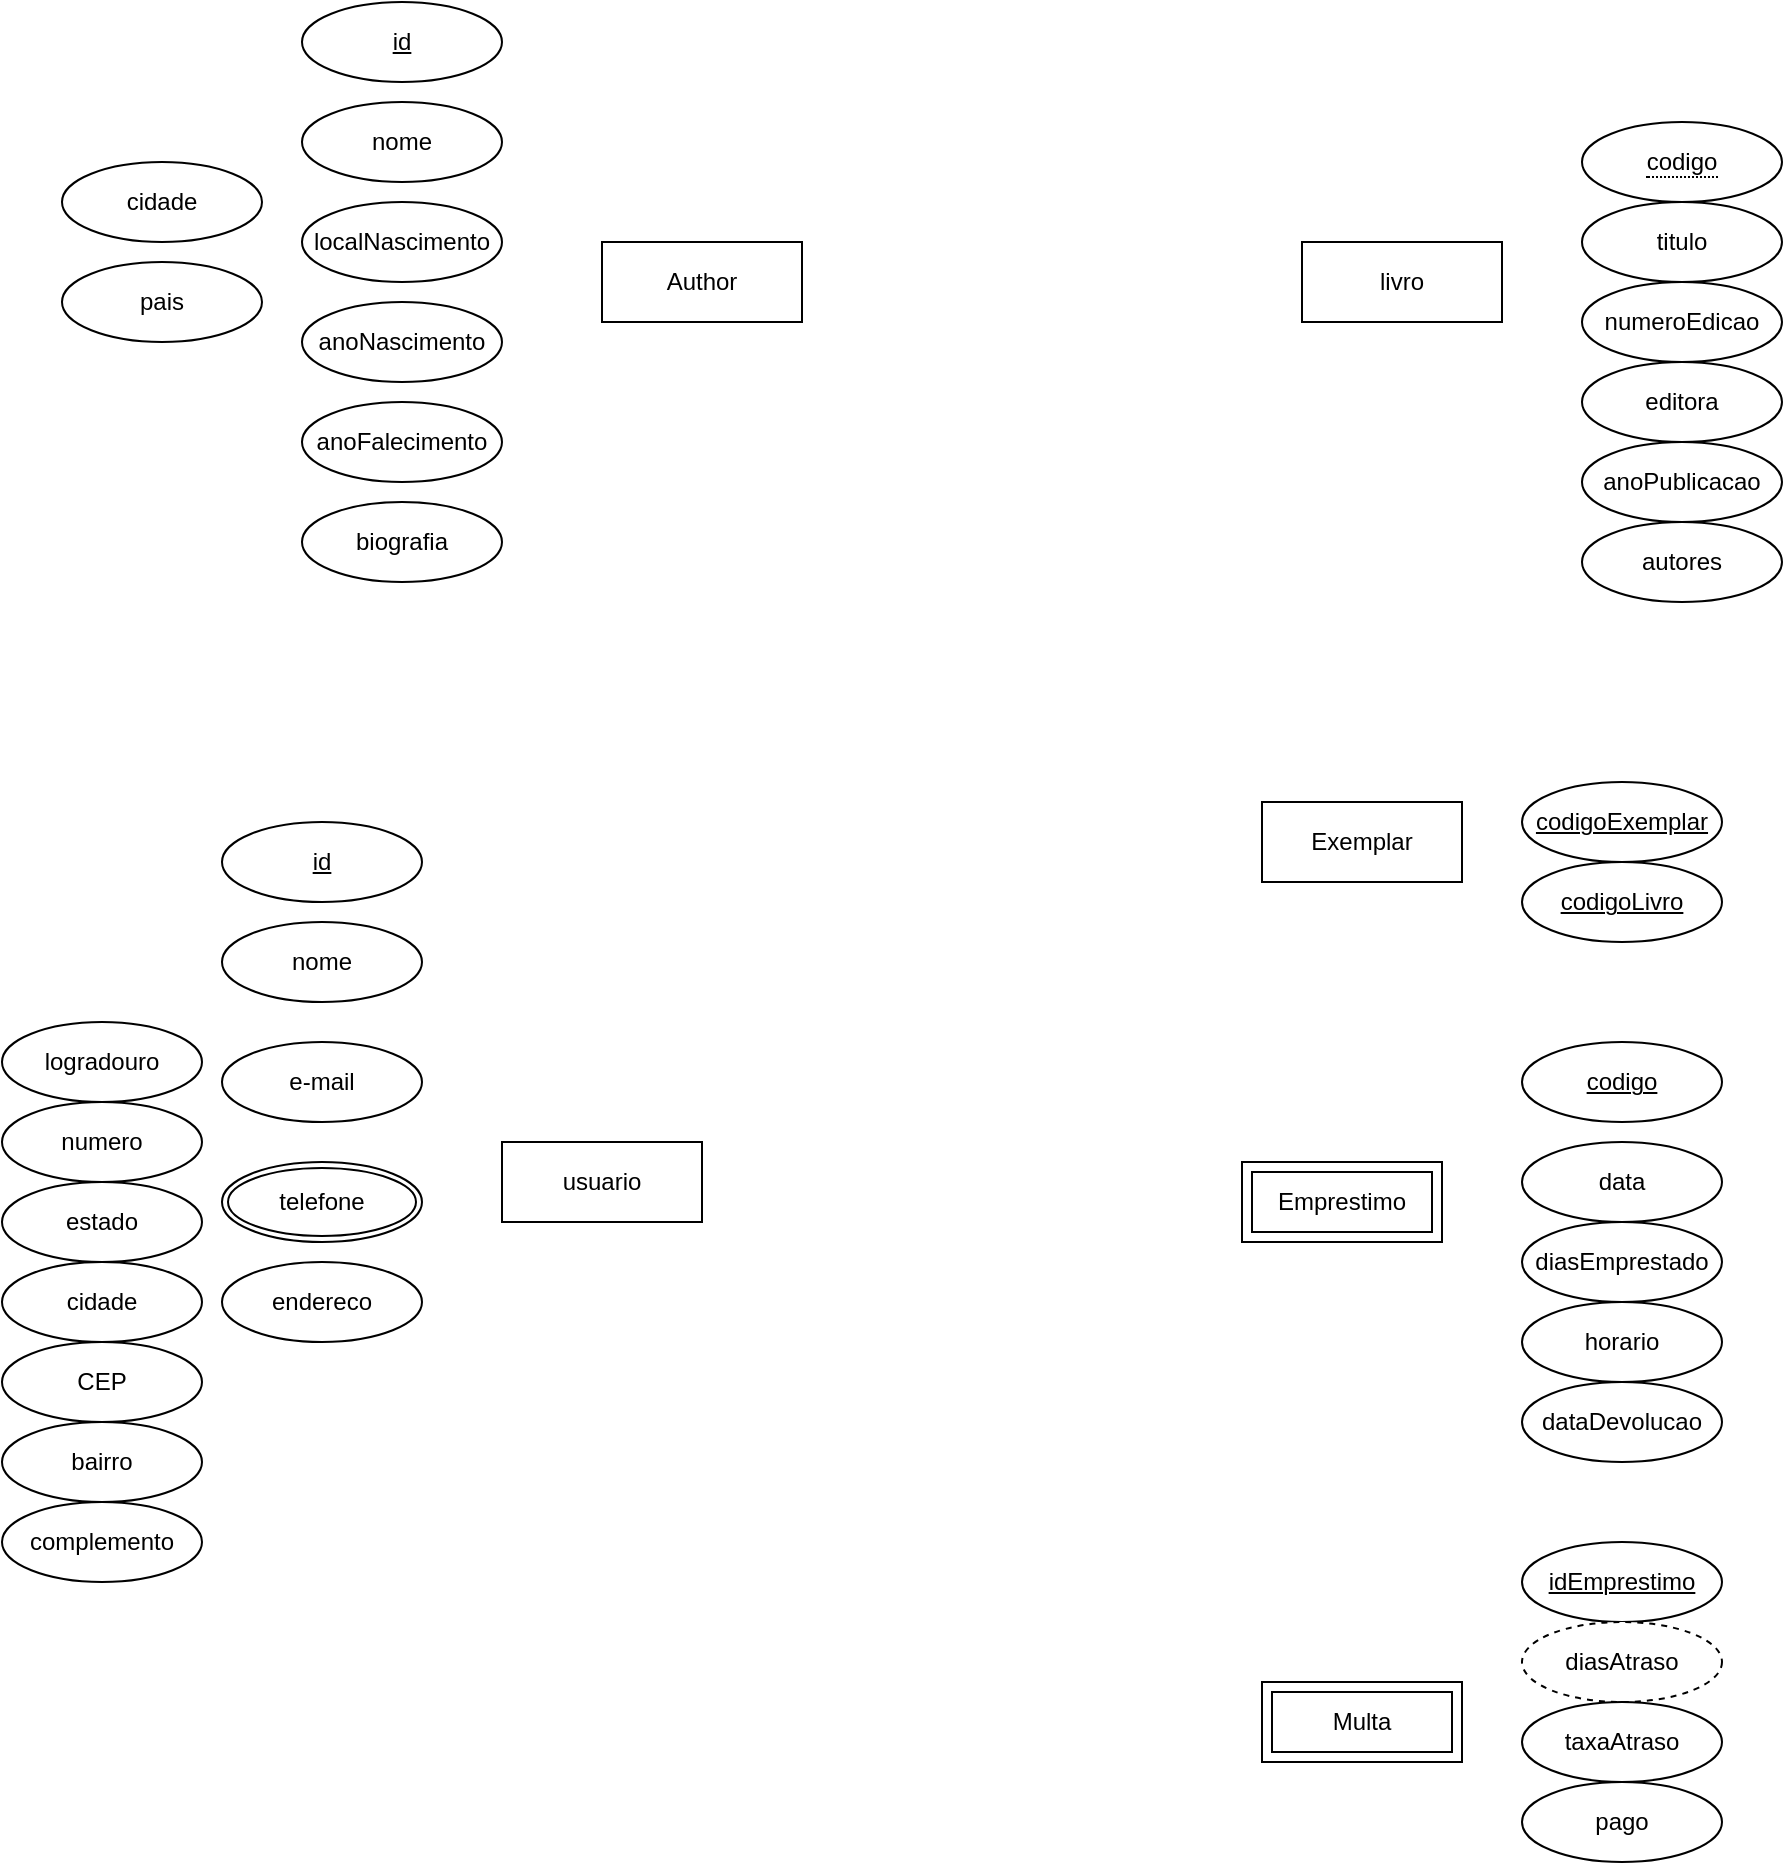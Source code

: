 <mxfile version="14.9.6" type="device"><diagram id="MHkU9fgcG_jjzwRfzNsh" name="Page-1"><mxGraphModel dx="1641" dy="851" grid="1" gridSize="10" guides="1" tooltips="1" connect="1" arrows="1" fold="1" page="1" pageScale="1" pageWidth="850" pageHeight="1100" math="0" shadow="0"><root><mxCell id="0"/><mxCell id="1" parent="0"/><mxCell id="HRNUDSs8KzSG2ins1wVb-1" value="Author" style="whiteSpace=wrap;html=1;align=center;" vertex="1" parent="1"><mxGeometry x="210" y="130" width="100" height="40" as="geometry"/></mxCell><mxCell id="HRNUDSs8KzSG2ins1wVb-2" value="nome" style="ellipse;whiteSpace=wrap;html=1;align=center;" vertex="1" parent="1"><mxGeometry x="60" y="60" width="100" height="40" as="geometry"/></mxCell><mxCell id="HRNUDSs8KzSG2ins1wVb-3" value="anoNascimento" style="ellipse;whiteSpace=wrap;html=1;align=center;" vertex="1" parent="1"><mxGeometry x="60" y="160" width="100" height="40" as="geometry"/></mxCell><mxCell id="HRNUDSs8KzSG2ins1wVb-4" value="anoFalecimento" style="ellipse;whiteSpace=wrap;html=1;align=center;" vertex="1" parent="1"><mxGeometry x="60" y="210" width="100" height="40" as="geometry"/></mxCell><mxCell id="HRNUDSs8KzSG2ins1wVb-5" value="id" style="ellipse;whiteSpace=wrap;html=1;align=center;fontStyle=4;" vertex="1" parent="1"><mxGeometry x="60" y="10" width="100" height="40" as="geometry"/></mxCell><mxCell id="HRNUDSs8KzSG2ins1wVb-6" value="localNascimento" style="ellipse;whiteSpace=wrap;html=1;align=center;" vertex="1" parent="1"><mxGeometry x="60" y="110" width="100" height="40" as="geometry"/></mxCell><mxCell id="HRNUDSs8KzSG2ins1wVb-7" value="cidade" style="ellipse;whiteSpace=wrap;html=1;align=center;" vertex="1" parent="1"><mxGeometry x="-60" y="90" width="100" height="40" as="geometry"/></mxCell><mxCell id="HRNUDSs8KzSG2ins1wVb-8" value="pais" style="ellipse;whiteSpace=wrap;html=1;align=center;" vertex="1" parent="1"><mxGeometry x="-60" y="140" width="100" height="40" as="geometry"/></mxCell><mxCell id="HRNUDSs8KzSG2ins1wVb-9" value="biografia" style="ellipse;whiteSpace=wrap;html=1;align=center;" vertex="1" parent="1"><mxGeometry x="60" y="260" width="100" height="40" as="geometry"/></mxCell><mxCell id="HRNUDSs8KzSG2ins1wVb-10" value="livro" style="whiteSpace=wrap;html=1;align=center;" vertex="1" parent="1"><mxGeometry x="560" y="130" width="100" height="40" as="geometry"/></mxCell><mxCell id="HRNUDSs8KzSG2ins1wVb-11" value="&lt;span style=&quot;border-bottom: 1px dotted&quot;&gt;codigo&lt;/span&gt;" style="ellipse;whiteSpace=wrap;html=1;align=center;" vertex="1" parent="1"><mxGeometry x="700" y="70" width="100" height="40" as="geometry"/></mxCell><mxCell id="HRNUDSs8KzSG2ins1wVb-12" value="titulo" style="ellipse;whiteSpace=wrap;html=1;align=center;" vertex="1" parent="1"><mxGeometry x="700" y="110" width="100" height="40" as="geometry"/></mxCell><mxCell id="HRNUDSs8KzSG2ins1wVb-13" value="numeroEdicao" style="ellipse;whiteSpace=wrap;html=1;align=center;" vertex="1" parent="1"><mxGeometry x="700" y="150" width="100" height="40" as="geometry"/></mxCell><mxCell id="HRNUDSs8KzSG2ins1wVb-14" value="editora" style="ellipse;whiteSpace=wrap;html=1;align=center;" vertex="1" parent="1"><mxGeometry x="700" y="190" width="100" height="40" as="geometry"/></mxCell><mxCell id="HRNUDSs8KzSG2ins1wVb-15" value="anoPublicacao" style="ellipse;whiteSpace=wrap;html=1;align=center;" vertex="1" parent="1"><mxGeometry x="700" y="230" width="100" height="40" as="geometry"/></mxCell><mxCell id="HRNUDSs8KzSG2ins1wVb-17" value="autores" style="ellipse;whiteSpace=wrap;html=1;align=center;" vertex="1" parent="1"><mxGeometry x="700" y="270" width="100" height="40" as="geometry"/></mxCell><mxCell id="HRNUDSs8KzSG2ins1wVb-18" value="Exemplar" style="whiteSpace=wrap;html=1;align=center;" vertex="1" parent="1"><mxGeometry x="540" y="410" width="100" height="40" as="geometry"/></mxCell><mxCell id="HRNUDSs8KzSG2ins1wVb-20" value="codigoExemplar" style="ellipse;whiteSpace=wrap;html=1;align=center;fontStyle=4;" vertex="1" parent="1"><mxGeometry x="670" y="400" width="100" height="40" as="geometry"/></mxCell><mxCell id="HRNUDSs8KzSG2ins1wVb-21" value="codigoLivro" style="ellipse;whiteSpace=wrap;html=1;align=center;fontStyle=4;" vertex="1" parent="1"><mxGeometry x="670" y="440" width="100" height="40" as="geometry"/></mxCell><mxCell id="HRNUDSs8KzSG2ins1wVb-22" value="usuario" style="whiteSpace=wrap;html=1;align=center;" vertex="1" parent="1"><mxGeometry x="160" y="580" width="100" height="40" as="geometry"/></mxCell><mxCell id="HRNUDSs8KzSG2ins1wVb-23" value="id" style="ellipse;whiteSpace=wrap;html=1;align=center;fontStyle=4;" vertex="1" parent="1"><mxGeometry x="20" y="420" width="100" height="40" as="geometry"/></mxCell><mxCell id="HRNUDSs8KzSG2ins1wVb-24" value="nome" style="ellipse;whiteSpace=wrap;html=1;align=center;" vertex="1" parent="1"><mxGeometry x="20" y="470" width="100" height="40" as="geometry"/></mxCell><mxCell id="HRNUDSs8KzSG2ins1wVb-25" value="endereco" style="ellipse;whiteSpace=wrap;html=1;align=center;" vertex="1" parent="1"><mxGeometry x="20" y="640" width="100" height="40" as="geometry"/></mxCell><mxCell id="HRNUDSs8KzSG2ins1wVb-26" value="e-mail" style="ellipse;whiteSpace=wrap;html=1;align=center;" vertex="1" parent="1"><mxGeometry x="20" y="530" width="100" height="40" as="geometry"/></mxCell><mxCell id="HRNUDSs8KzSG2ins1wVb-27" value="logradouro" style="ellipse;whiteSpace=wrap;html=1;align=center;" vertex="1" parent="1"><mxGeometry x="-90" y="520" width="100" height="40" as="geometry"/></mxCell><mxCell id="HRNUDSs8KzSG2ins1wVb-28" value="telefone" style="ellipse;shape=doubleEllipse;margin=3;whiteSpace=wrap;html=1;align=center;" vertex="1" parent="1"><mxGeometry x="20" y="590" width="100" height="40" as="geometry"/></mxCell><mxCell id="HRNUDSs8KzSG2ins1wVb-29" value="numero" style="ellipse;whiteSpace=wrap;html=1;align=center;" vertex="1" parent="1"><mxGeometry x="-90" y="560" width="100" height="40" as="geometry"/></mxCell><mxCell id="HRNUDSs8KzSG2ins1wVb-30" value="complemento" style="ellipse;whiteSpace=wrap;html=1;align=center;" vertex="1" parent="1"><mxGeometry x="-90" y="760" width="100" height="40" as="geometry"/></mxCell><mxCell id="HRNUDSs8KzSG2ins1wVb-31" value="bairro" style="ellipse;whiteSpace=wrap;html=1;align=center;" vertex="1" parent="1"><mxGeometry x="-90" y="720" width="100" height="40" as="geometry"/></mxCell><mxCell id="HRNUDSs8KzSG2ins1wVb-32" value="CEP" style="ellipse;whiteSpace=wrap;html=1;align=center;" vertex="1" parent="1"><mxGeometry x="-90" y="680" width="100" height="40" as="geometry"/></mxCell><mxCell id="HRNUDSs8KzSG2ins1wVb-33" value="cidade" style="ellipse;whiteSpace=wrap;html=1;align=center;" vertex="1" parent="1"><mxGeometry x="-90" y="640" width="100" height="40" as="geometry"/></mxCell><mxCell id="HRNUDSs8KzSG2ins1wVb-34" value="estado" style="ellipse;whiteSpace=wrap;html=1;align=center;" vertex="1" parent="1"><mxGeometry x="-90" y="600" width="100" height="40" as="geometry"/></mxCell><mxCell id="HRNUDSs8KzSG2ins1wVb-41" value="codigo" style="ellipse;whiteSpace=wrap;html=1;align=center;fontStyle=4;" vertex="1" parent="1"><mxGeometry x="670" y="530" width="100" height="40" as="geometry"/></mxCell><mxCell id="HRNUDSs8KzSG2ins1wVb-42" value="data" style="ellipse;whiteSpace=wrap;html=1;align=center;" vertex="1" parent="1"><mxGeometry x="670" y="580" width="100" height="40" as="geometry"/></mxCell><mxCell id="HRNUDSs8KzSG2ins1wVb-43" value="horario" style="ellipse;whiteSpace=wrap;html=1;align=center;" vertex="1" parent="1"><mxGeometry x="670" y="660" width="100" height="40" as="geometry"/></mxCell><mxCell id="HRNUDSs8KzSG2ins1wVb-44" value="diasEmprestado" style="ellipse;whiteSpace=wrap;html=1;align=center;" vertex="1" parent="1"><mxGeometry x="670" y="620" width="100" height="40" as="geometry"/></mxCell><mxCell id="HRNUDSs8KzSG2ins1wVb-46" value="dataDevolucao" style="ellipse;whiteSpace=wrap;html=1;align=center;" vertex="1" parent="1"><mxGeometry x="670" y="700" width="100" height="40" as="geometry"/></mxCell><mxCell id="HRNUDSs8KzSG2ins1wVb-47" value="Multa" style="shape=ext;margin=3;double=1;whiteSpace=wrap;html=1;align=center;" vertex="1" parent="1"><mxGeometry x="540" y="850" width="100" height="40" as="geometry"/></mxCell><mxCell id="HRNUDSs8KzSG2ins1wVb-49" value="Emprestimo" style="shape=ext;margin=3;double=1;whiteSpace=wrap;html=1;align=center;" vertex="1" parent="1"><mxGeometry x="530" y="590" width="100" height="40" as="geometry"/></mxCell><mxCell id="HRNUDSs8KzSG2ins1wVb-51" value="idEmprestimo" style="ellipse;whiteSpace=wrap;html=1;align=center;fontStyle=4;" vertex="1" parent="1"><mxGeometry x="670" y="780" width="100" height="40" as="geometry"/></mxCell><mxCell id="HRNUDSs8KzSG2ins1wVb-54" value="diasAtraso" style="ellipse;whiteSpace=wrap;html=1;align=center;dashed=1;" vertex="1" parent="1"><mxGeometry x="670" y="820" width="100" height="40" as="geometry"/></mxCell><mxCell id="HRNUDSs8KzSG2ins1wVb-56" value="taxaAtraso" style="ellipse;whiteSpace=wrap;html=1;align=center;" vertex="1" parent="1"><mxGeometry x="670" y="860" width="100" height="40" as="geometry"/></mxCell><mxCell id="HRNUDSs8KzSG2ins1wVb-57" value="pago" style="ellipse;whiteSpace=wrap;html=1;align=center;" vertex="1" parent="1"><mxGeometry x="670" y="900" width="100" height="40" as="geometry"/></mxCell></root></mxGraphModel></diagram></mxfile>